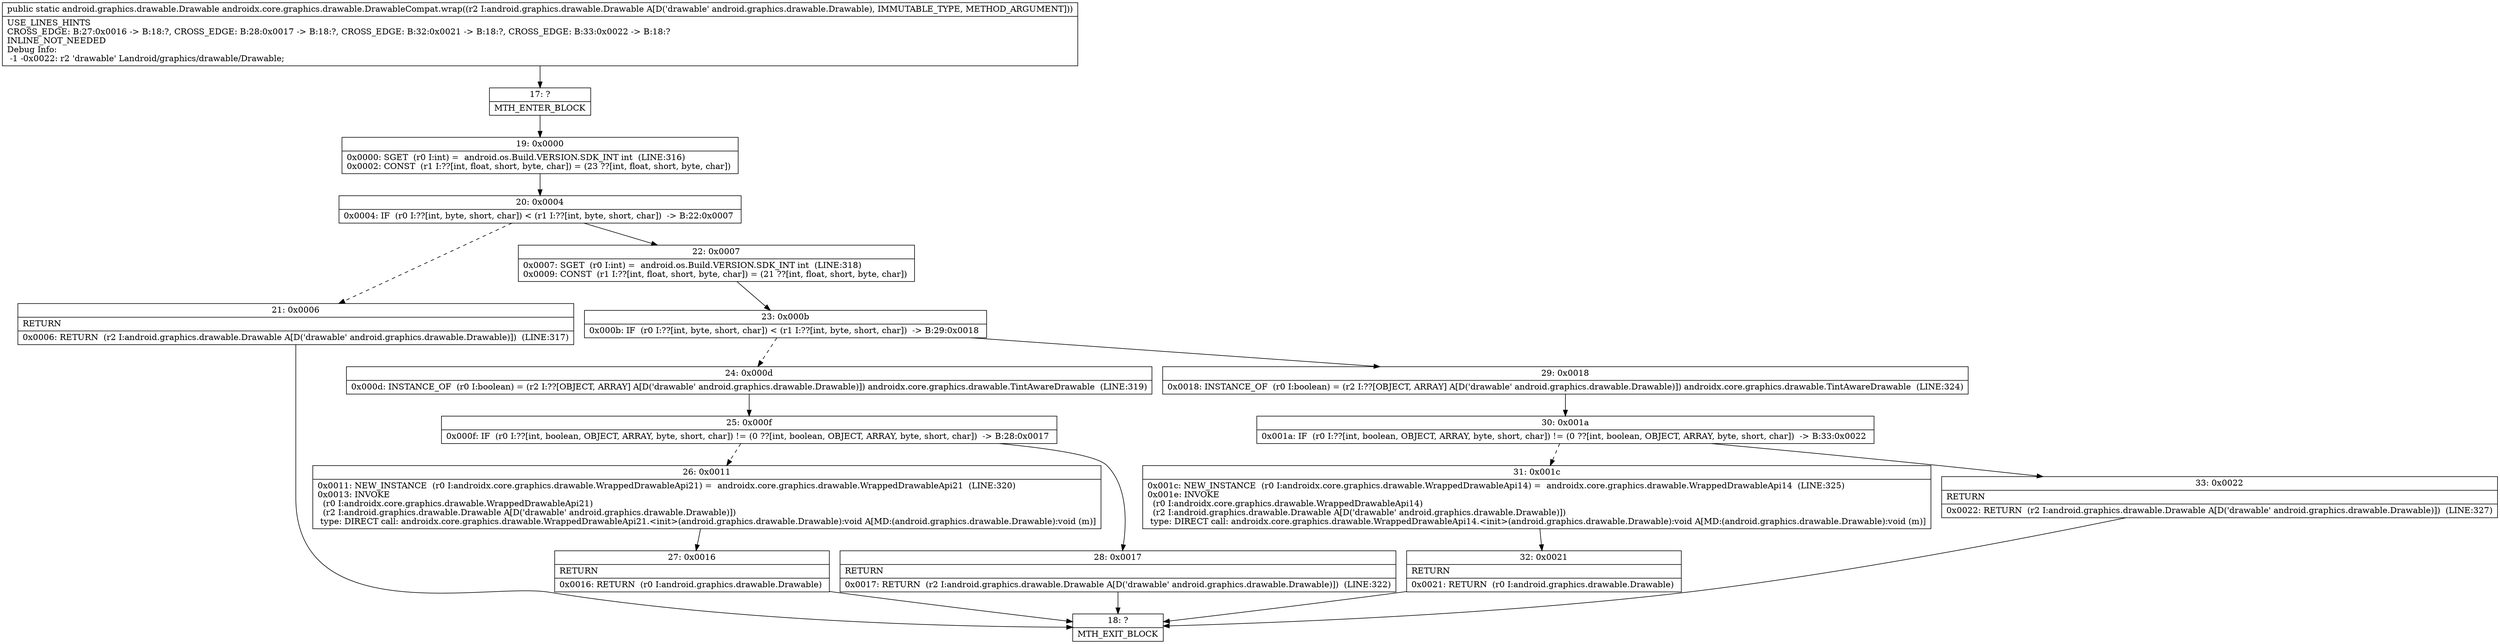 digraph "CFG forandroidx.core.graphics.drawable.DrawableCompat.wrap(Landroid\/graphics\/drawable\/Drawable;)Landroid\/graphics\/drawable\/Drawable;" {
Node_17 [shape=record,label="{17\:\ ?|MTH_ENTER_BLOCK\l}"];
Node_19 [shape=record,label="{19\:\ 0x0000|0x0000: SGET  (r0 I:int) =  android.os.Build.VERSION.SDK_INT int  (LINE:316)\l0x0002: CONST  (r1 I:??[int, float, short, byte, char]) = (23 ??[int, float, short, byte, char]) \l}"];
Node_20 [shape=record,label="{20\:\ 0x0004|0x0004: IF  (r0 I:??[int, byte, short, char]) \< (r1 I:??[int, byte, short, char])  \-\> B:22:0x0007 \l}"];
Node_21 [shape=record,label="{21\:\ 0x0006|RETURN\l|0x0006: RETURN  (r2 I:android.graphics.drawable.Drawable A[D('drawable' android.graphics.drawable.Drawable)])  (LINE:317)\l}"];
Node_18 [shape=record,label="{18\:\ ?|MTH_EXIT_BLOCK\l}"];
Node_22 [shape=record,label="{22\:\ 0x0007|0x0007: SGET  (r0 I:int) =  android.os.Build.VERSION.SDK_INT int  (LINE:318)\l0x0009: CONST  (r1 I:??[int, float, short, byte, char]) = (21 ??[int, float, short, byte, char]) \l}"];
Node_23 [shape=record,label="{23\:\ 0x000b|0x000b: IF  (r0 I:??[int, byte, short, char]) \< (r1 I:??[int, byte, short, char])  \-\> B:29:0x0018 \l}"];
Node_24 [shape=record,label="{24\:\ 0x000d|0x000d: INSTANCE_OF  (r0 I:boolean) = (r2 I:??[OBJECT, ARRAY] A[D('drawable' android.graphics.drawable.Drawable)]) androidx.core.graphics.drawable.TintAwareDrawable  (LINE:319)\l}"];
Node_25 [shape=record,label="{25\:\ 0x000f|0x000f: IF  (r0 I:??[int, boolean, OBJECT, ARRAY, byte, short, char]) != (0 ??[int, boolean, OBJECT, ARRAY, byte, short, char])  \-\> B:28:0x0017 \l}"];
Node_26 [shape=record,label="{26\:\ 0x0011|0x0011: NEW_INSTANCE  (r0 I:androidx.core.graphics.drawable.WrappedDrawableApi21) =  androidx.core.graphics.drawable.WrappedDrawableApi21  (LINE:320)\l0x0013: INVOKE  \l  (r0 I:androidx.core.graphics.drawable.WrappedDrawableApi21)\l  (r2 I:android.graphics.drawable.Drawable A[D('drawable' android.graphics.drawable.Drawable)])\l type: DIRECT call: androidx.core.graphics.drawable.WrappedDrawableApi21.\<init\>(android.graphics.drawable.Drawable):void A[MD:(android.graphics.drawable.Drawable):void (m)]\l}"];
Node_27 [shape=record,label="{27\:\ 0x0016|RETURN\l|0x0016: RETURN  (r0 I:android.graphics.drawable.Drawable) \l}"];
Node_28 [shape=record,label="{28\:\ 0x0017|RETURN\l|0x0017: RETURN  (r2 I:android.graphics.drawable.Drawable A[D('drawable' android.graphics.drawable.Drawable)])  (LINE:322)\l}"];
Node_29 [shape=record,label="{29\:\ 0x0018|0x0018: INSTANCE_OF  (r0 I:boolean) = (r2 I:??[OBJECT, ARRAY] A[D('drawable' android.graphics.drawable.Drawable)]) androidx.core.graphics.drawable.TintAwareDrawable  (LINE:324)\l}"];
Node_30 [shape=record,label="{30\:\ 0x001a|0x001a: IF  (r0 I:??[int, boolean, OBJECT, ARRAY, byte, short, char]) != (0 ??[int, boolean, OBJECT, ARRAY, byte, short, char])  \-\> B:33:0x0022 \l}"];
Node_31 [shape=record,label="{31\:\ 0x001c|0x001c: NEW_INSTANCE  (r0 I:androidx.core.graphics.drawable.WrappedDrawableApi14) =  androidx.core.graphics.drawable.WrappedDrawableApi14  (LINE:325)\l0x001e: INVOKE  \l  (r0 I:androidx.core.graphics.drawable.WrappedDrawableApi14)\l  (r2 I:android.graphics.drawable.Drawable A[D('drawable' android.graphics.drawable.Drawable)])\l type: DIRECT call: androidx.core.graphics.drawable.WrappedDrawableApi14.\<init\>(android.graphics.drawable.Drawable):void A[MD:(android.graphics.drawable.Drawable):void (m)]\l}"];
Node_32 [shape=record,label="{32\:\ 0x0021|RETURN\l|0x0021: RETURN  (r0 I:android.graphics.drawable.Drawable) \l}"];
Node_33 [shape=record,label="{33\:\ 0x0022|RETURN\l|0x0022: RETURN  (r2 I:android.graphics.drawable.Drawable A[D('drawable' android.graphics.drawable.Drawable)])  (LINE:327)\l}"];
MethodNode[shape=record,label="{public static android.graphics.drawable.Drawable androidx.core.graphics.drawable.DrawableCompat.wrap((r2 I:android.graphics.drawable.Drawable A[D('drawable' android.graphics.drawable.Drawable), IMMUTABLE_TYPE, METHOD_ARGUMENT]))  | USE_LINES_HINTS\lCROSS_EDGE: B:27:0x0016 \-\> B:18:?, CROSS_EDGE: B:28:0x0017 \-\> B:18:?, CROSS_EDGE: B:32:0x0021 \-\> B:18:?, CROSS_EDGE: B:33:0x0022 \-\> B:18:?\lINLINE_NOT_NEEDED\lDebug Info:\l  \-1 \-0x0022: r2 'drawable' Landroid\/graphics\/drawable\/Drawable;\l}"];
MethodNode -> Node_17;Node_17 -> Node_19;
Node_19 -> Node_20;
Node_20 -> Node_21[style=dashed];
Node_20 -> Node_22;
Node_21 -> Node_18;
Node_22 -> Node_23;
Node_23 -> Node_24[style=dashed];
Node_23 -> Node_29;
Node_24 -> Node_25;
Node_25 -> Node_26[style=dashed];
Node_25 -> Node_28;
Node_26 -> Node_27;
Node_27 -> Node_18;
Node_28 -> Node_18;
Node_29 -> Node_30;
Node_30 -> Node_31[style=dashed];
Node_30 -> Node_33;
Node_31 -> Node_32;
Node_32 -> Node_18;
Node_33 -> Node_18;
}

